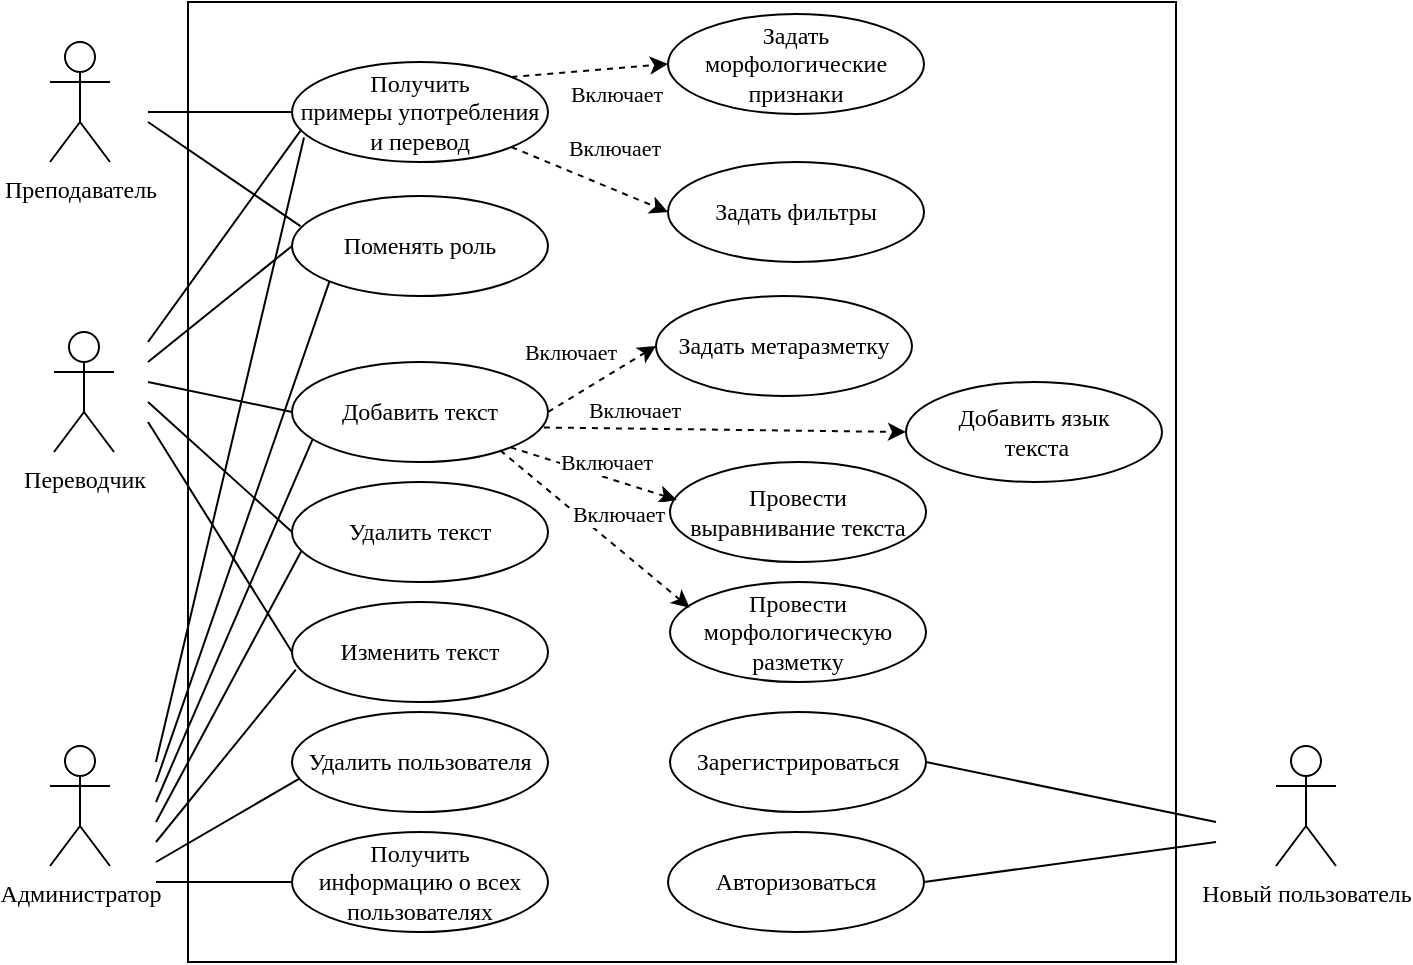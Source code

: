 <mxfile version="20.8.16" type="device"><diagram name="Страница 1" id="uStTXI9jwYcsTLUFA7QU"><mxGraphModel dx="1381" dy="819" grid="1" gridSize="10" guides="1" tooltips="1" connect="1" arrows="1" fold="1" page="1" pageScale="1" pageWidth="583" pageHeight="450" math="0" shadow="0"><root><mxCell id="0"/><mxCell id="1" parent="0"/><mxCell id="evZ_92Zj4FT_D5B8yNCr-30" value="" style="rounded=0;whiteSpace=wrap;html=1;fontFamily=Times New Roman;fillColor=none;" parent="1" vertex="1"><mxGeometry x="106" width="494" height="480" as="geometry"/></mxCell><mxCell id="evZ_92Zj4FT_D5B8yNCr-1" value="Переводчик" style="shape=umlActor;verticalLabelPosition=bottom;verticalAlign=top;html=1;fontFamily=Times New Roman;" parent="1" vertex="1"><mxGeometry x="39" y="165" width="30" height="60" as="geometry"/></mxCell><mxCell id="evZ_92Zj4FT_D5B8yNCr-2" value="Преподаватель" style="shape=umlActor;verticalLabelPosition=bottom;verticalAlign=top;html=1;fontFamily=Times New Roman;" parent="1" vertex="1"><mxGeometry x="37" y="20" width="30" height="60" as="geometry"/></mxCell><mxCell id="evZ_92Zj4FT_D5B8yNCr-3" value="Администратор" style="shape=umlActor;verticalLabelPosition=bottom;verticalAlign=top;html=1;fontFamily=Times New Roman;" parent="1" vertex="1"><mxGeometry x="37" y="372" width="30" height="60" as="geometry"/></mxCell><mxCell id="evZ_92Zj4FT_D5B8yNCr-4" value="Получить &lt;br&gt;примеры употребления и перевод" style="ellipse;whiteSpace=wrap;html=1;fontFamily=Times New Roman;" parent="1" vertex="1"><mxGeometry x="158" y="30" width="128" height="50" as="geometry"/></mxCell><mxCell id="evZ_92Zj4FT_D5B8yNCr-5" value="Задать морфологические признаки" style="ellipse;whiteSpace=wrap;html=1;fontFamily=Times New Roman;" parent="1" vertex="1"><mxGeometry x="346" y="6" width="128" height="50" as="geometry"/></mxCell><mxCell id="evZ_92Zj4FT_D5B8yNCr-6" value="Задать фильтры" style="ellipse;whiteSpace=wrap;html=1;fontFamily=Times New Roman;" parent="1" vertex="1"><mxGeometry x="346" y="80" width="128" height="50" as="geometry"/></mxCell><mxCell id="evZ_92Zj4FT_D5B8yNCr-7" value="Зарегистрироваться" style="ellipse;whiteSpace=wrap;html=1;fontFamily=Times New Roman;" parent="1" vertex="1"><mxGeometry x="347" y="355" width="128" height="50" as="geometry"/></mxCell><mxCell id="evZ_92Zj4FT_D5B8yNCr-8" value="Добавить текст" style="ellipse;whiteSpace=wrap;html=1;fontFamily=Times New Roman;" parent="1" vertex="1"><mxGeometry x="158" y="180" width="128" height="50" as="geometry"/></mxCell><mxCell id="evZ_92Zj4FT_D5B8yNCr-9" value="" style="endArrow=none;html=1;rounded=0;fontFamily=Times New Roman;entryX=0;entryY=0.5;entryDx=0;entryDy=0;" parent="1" target="evZ_92Zj4FT_D5B8yNCr-4" edge="1"><mxGeometry width="50" height="50" relative="1" as="geometry"><mxPoint x="86" y="55" as="sourcePoint"/><mxPoint x="426" y="120" as="targetPoint"/></mxGeometry></mxCell><mxCell id="evZ_92Zj4FT_D5B8yNCr-11" value="" style="endArrow=classic;html=1;rounded=0;fontFamily=Times New Roman;exitX=1;exitY=0;exitDx=0;exitDy=0;entryX=0;entryY=0.5;entryDx=0;entryDy=0;dashed=1;" parent="1" target="evZ_92Zj4FT_D5B8yNCr-5" edge="1"><mxGeometry width="50" height="50" relative="1" as="geometry"><mxPoint x="267.679" y="37.49" as="sourcePoint"/><mxPoint x="406" y="110" as="targetPoint"/></mxGeometry></mxCell><mxCell id="evZ_92Zj4FT_D5B8yNCr-12" value="Включает" style="edgeLabel;html=1;align=center;verticalAlign=middle;resizable=0;points=[];fontFamily=Times New Roman;" parent="evZ_92Zj4FT_D5B8yNCr-11" vertex="1" connectable="0"><mxGeometry x="-0.314" y="1" relative="1" as="geometry"><mxPoint x="25" y="11" as="offset"/></mxGeometry></mxCell><mxCell id="evZ_92Zj4FT_D5B8yNCr-13" value="" style="endArrow=classic;html=1;rounded=0;fontFamily=Times New Roman;exitX=1;exitY=1;exitDx=0;exitDy=0;entryX=0;entryY=0.5;entryDx=0;entryDy=0;dashed=1;" parent="1" target="evZ_92Zj4FT_D5B8yNCr-6" edge="1"><mxGeometry width="50" height="50" relative="1" as="geometry"><mxPoint x="267.679" y="72.51" as="sourcePoint"/><mxPoint x="406" y="110" as="targetPoint"/></mxGeometry></mxCell><mxCell id="evZ_92Zj4FT_D5B8yNCr-14" value="Включает" style="edgeLabel;html=1;align=center;verticalAlign=middle;resizable=0;points=[];fontFamily=Times New Roman;" parent="evZ_92Zj4FT_D5B8yNCr-13" vertex="1" connectable="0"><mxGeometry x="-0.574" y="-2" relative="1" as="geometry"><mxPoint x="35" y="-9" as="offset"/></mxGeometry></mxCell><mxCell id="evZ_92Zj4FT_D5B8yNCr-18" value="" style="endArrow=none;html=1;rounded=0;fontFamily=Times New Roman;entryX=0;entryY=0.5;entryDx=0;entryDy=0;" parent="1" target="evZ_92Zj4FT_D5B8yNCr-8" edge="1"><mxGeometry width="50" height="50" relative="1" as="geometry"><mxPoint x="86" y="190" as="sourcePoint"/><mxPoint x="406" as="targetPoint"/></mxGeometry></mxCell><mxCell id="evZ_92Zj4FT_D5B8yNCr-19" value="Удалить пользователя" style="ellipse;whiteSpace=wrap;html=1;fontFamily=Times New Roman;" parent="1" vertex="1"><mxGeometry x="158" y="355" width="128" height="50" as="geometry"/></mxCell><mxCell id="evZ_92Zj4FT_D5B8yNCr-20" value="Удалить текст" style="ellipse;whiteSpace=wrap;html=1;fontFamily=Times New Roman;" parent="1" vertex="1"><mxGeometry x="158" y="240" width="128" height="50" as="geometry"/></mxCell><mxCell id="evZ_92Zj4FT_D5B8yNCr-21" value="Изменить текст" style="ellipse;whiteSpace=wrap;html=1;fontFamily=Times New Roman;" parent="1" vertex="1"><mxGeometry x="158" y="300" width="128" height="50" as="geometry"/></mxCell><mxCell id="evZ_92Zj4FT_D5B8yNCr-27" value="" style="endArrow=none;html=1;rounded=0;fontFamily=Times New Roman;entryX=0.037;entryY=0.674;entryDx=0;entryDy=0;entryPerimeter=0;" parent="1" target="evZ_92Zj4FT_D5B8yNCr-4" edge="1"><mxGeometry width="50" height="50" relative="1" as="geometry"><mxPoint x="86" y="170" as="sourcePoint"/><mxPoint x="386" y="160" as="targetPoint"/></mxGeometry></mxCell><mxCell id="evZ_92Zj4FT_D5B8yNCr-28" value="" style="endArrow=none;html=1;rounded=0;fontFamily=Times New Roman;entryX=0;entryY=0.5;entryDx=0;entryDy=0;" parent="1" target="evZ_92Zj4FT_D5B8yNCr-20" edge="1"><mxGeometry width="50" height="50" relative="1" as="geometry"><mxPoint x="86" y="200" as="sourcePoint"/><mxPoint x="426" y="50" as="targetPoint"/></mxGeometry></mxCell><mxCell id="evZ_92Zj4FT_D5B8yNCr-29" value="" style="endArrow=none;html=1;rounded=0;fontFamily=Times New Roman;entryX=0;entryY=0.5;entryDx=0;entryDy=0;" parent="1" target="evZ_92Zj4FT_D5B8yNCr-21" edge="1"><mxGeometry width="50" height="50" relative="1" as="geometry"><mxPoint x="86" y="210" as="sourcePoint"/><mxPoint x="426" y="50" as="targetPoint"/></mxGeometry></mxCell><mxCell id="iYdNx9LtwmFdkAfy8QOW-1" value="Новый пользователь" style="shape=umlActor;verticalLabelPosition=bottom;verticalAlign=top;html=1;fontFamily=Times New Roman;" parent="1" vertex="1"><mxGeometry x="650" y="372" width="30" height="60" as="geometry"/></mxCell><mxCell id="iYdNx9LtwmFdkAfy8QOW-3" value="Авторизоваться" style="ellipse;whiteSpace=wrap;html=1;fontFamily=Times New Roman;" parent="1" vertex="1"><mxGeometry x="346" y="415" width="128" height="50" as="geometry"/></mxCell><mxCell id="iYdNx9LtwmFdkAfy8QOW-4" value="" style="endArrow=none;html=1;rounded=0;entryX=1;entryY=0.5;entryDx=0;entryDy=0;" parent="1" target="evZ_92Zj4FT_D5B8yNCr-7" edge="1"><mxGeometry width="50" height="50" relative="1" as="geometry"><mxPoint x="620" y="410" as="sourcePoint"/><mxPoint x="128" y="499" as="targetPoint"/></mxGeometry></mxCell><mxCell id="iYdNx9LtwmFdkAfy8QOW-5" value="" style="endArrow=none;html=1;rounded=0;entryX=1;entryY=0.5;entryDx=0;entryDy=0;" parent="1" target="iYdNx9LtwmFdkAfy8QOW-3" edge="1"><mxGeometry width="50" height="50" relative="1" as="geometry"><mxPoint x="620" y="420" as="sourcePoint"/><mxPoint x="338" y="519" as="targetPoint"/></mxGeometry></mxCell><mxCell id="7Cyu10b0jaQs5sOHBJuy-3" value="Получить &lt;br&gt;информацию о всех пользователях" style="ellipse;whiteSpace=wrap;html=1;fontFamily=Times New Roman;" parent="1" vertex="1"><mxGeometry x="158" y="415" width="128" height="50" as="geometry"/></mxCell><mxCell id="xTnqVLubEV9lQz5YfcLM-3" value="Поменять роль" style="ellipse;whiteSpace=wrap;html=1;fontFamily=Times New Roman;" parent="1" vertex="1"><mxGeometry x="158" y="97" width="128" height="50" as="geometry"/></mxCell><mxCell id="xTnqVLubEV9lQz5YfcLM-5" value="" style="endArrow=none;html=1;rounded=0;entryX=0;entryY=0.5;entryDx=0;entryDy=0;" parent="1" target="xTnqVLubEV9lQz5YfcLM-3" edge="1"><mxGeometry width="50" height="50" relative="1" as="geometry"><mxPoint x="86" y="180" as="sourcePoint"/><mxPoint x="216" y="40" as="targetPoint"/></mxGeometry></mxCell><mxCell id="xTnqVLubEV9lQz5YfcLM-6" value="" style="endArrow=none;html=1;rounded=0;entryX=0.033;entryY=0.302;entryDx=0;entryDy=0;entryPerimeter=0;" parent="1" target="xTnqVLubEV9lQz5YfcLM-3" edge="1"><mxGeometry width="50" height="50" relative="1" as="geometry"><mxPoint x="86" y="60" as="sourcePoint"/><mxPoint x="216" y="150" as="targetPoint"/></mxGeometry></mxCell><mxCell id="UNSvnp5L58BQbi3bUvmI-1" value="Задать метаразметку" style="ellipse;whiteSpace=wrap;html=1;fontFamily=Times New Roman;" vertex="1" parent="1"><mxGeometry x="340" y="147" width="128" height="50" as="geometry"/></mxCell><mxCell id="UNSvnp5L58BQbi3bUvmI-2" value="" style="endArrow=classic;html=1;rounded=0;exitX=1;exitY=0.5;exitDx=0;exitDy=0;entryX=0;entryY=0.5;entryDx=0;entryDy=0;dashed=1;" edge="1" parent="1" source="evZ_92Zj4FT_D5B8yNCr-8" target="UNSvnp5L58BQbi3bUvmI-1"><mxGeometry width="50" height="50" relative="1" as="geometry"><mxPoint x="240" y="240" as="sourcePoint"/><mxPoint x="290" y="190" as="targetPoint"/></mxGeometry></mxCell><mxCell id="UNSvnp5L58BQbi3bUvmI-3" value="&lt;font face=&quot;Times New Roman&quot;&gt;Включает&lt;/font&gt;" style="edgeLabel;html=1;align=center;verticalAlign=middle;resizable=0;points=[];" vertex="1" connectable="0" parent="UNSvnp5L58BQbi3bUvmI-2"><mxGeometry x="0.249" relative="1" as="geometry"><mxPoint x="-23" y="-10" as="offset"/></mxGeometry></mxCell><mxCell id="UNSvnp5L58BQbi3bUvmI-4" value="Добавить язык&lt;br&gt;&amp;nbsp;текста" style="ellipse;whiteSpace=wrap;html=1;fontFamily=Times New Roman;" vertex="1" parent="1"><mxGeometry x="465" y="190" width="128" height="50" as="geometry"/></mxCell><mxCell id="UNSvnp5L58BQbi3bUvmI-5" value="" style="endArrow=classic;html=1;rounded=0;exitX=0.984;exitY=0.655;exitDx=0;exitDy=0;entryX=0;entryY=0.5;entryDx=0;entryDy=0;dashed=1;exitPerimeter=0;" edge="1" parent="1" source="evZ_92Zj4FT_D5B8yNCr-8" target="UNSvnp5L58BQbi3bUvmI-4"><mxGeometry width="50" height="50" relative="1" as="geometry"><mxPoint x="292" y="200" as="sourcePoint"/><mxPoint x="352" y="190" as="targetPoint"/></mxGeometry></mxCell><mxCell id="UNSvnp5L58BQbi3bUvmI-6" value="&lt;font face=&quot;Times New Roman&quot;&gt;Включает&lt;/font&gt;" style="edgeLabel;html=1;align=center;verticalAlign=middle;resizable=0;points=[];" vertex="1" connectable="0" parent="UNSvnp5L58BQbi3bUvmI-5"><mxGeometry x="0.249" relative="1" as="geometry"><mxPoint x="-68" y="-10" as="offset"/></mxGeometry></mxCell><mxCell id="UNSvnp5L58BQbi3bUvmI-7" value="Провести &lt;br&gt;выравнивание текста" style="ellipse;whiteSpace=wrap;html=1;fontFamily=Times New Roman;" vertex="1" parent="1"><mxGeometry x="347" y="230" width="128" height="50" as="geometry"/></mxCell><mxCell id="UNSvnp5L58BQbi3bUvmI-8" value="" style="endArrow=classic;html=1;rounded=0;exitX=1;exitY=1;exitDx=0;exitDy=0;entryX=0.027;entryY=0.38;entryDx=0;entryDy=0;dashed=1;entryPerimeter=0;" edge="1" parent="1" source="evZ_92Zj4FT_D5B8yNCr-8" target="UNSvnp5L58BQbi3bUvmI-7"><mxGeometry width="50" height="50" relative="1" as="geometry"><mxPoint x="287.04" y="196.7" as="sourcePoint"/><mxPoint x="358" y="231" as="targetPoint"/></mxGeometry></mxCell><mxCell id="UNSvnp5L58BQbi3bUvmI-9" value="&lt;font face=&quot;Times New Roman&quot;&gt;Включает&lt;/font&gt;" style="edgeLabel;html=1;align=center;verticalAlign=middle;resizable=0;points=[];" vertex="1" connectable="0" parent="UNSvnp5L58BQbi3bUvmI-8"><mxGeometry x="0.249" relative="1" as="geometry"><mxPoint x="-4" y="-9" as="offset"/></mxGeometry></mxCell><mxCell id="UNSvnp5L58BQbi3bUvmI-10" value="Провести морфологическую разметку" style="ellipse;whiteSpace=wrap;html=1;fontFamily=Times New Roman;" vertex="1" parent="1"><mxGeometry x="347" y="290" width="128" height="50" as="geometry"/></mxCell><mxCell id="UNSvnp5L58BQbi3bUvmI-11" value="" style="endArrow=classic;html=1;rounded=0;exitX=0.813;exitY=0.883;exitDx=0;exitDy=0;entryX=0.077;entryY=0.258;entryDx=0;entryDy=0;dashed=1;entryPerimeter=0;exitPerimeter=0;" edge="1" parent="1" source="evZ_92Zj4FT_D5B8yNCr-8" target="UNSvnp5L58BQbi3bUvmI-10"><mxGeometry width="50" height="50" relative="1" as="geometry"><mxPoint x="277.55" y="232.562" as="sourcePoint"/><mxPoint x="360.456" y="259" as="targetPoint"/></mxGeometry></mxCell><mxCell id="UNSvnp5L58BQbi3bUvmI-12" value="&lt;font face=&quot;Times New Roman&quot;&gt;Включает&lt;/font&gt;" style="edgeLabel;html=1;align=center;verticalAlign=middle;resizable=0;points=[];" vertex="1" connectable="0" parent="UNSvnp5L58BQbi3bUvmI-11"><mxGeometry x="0.249" relative="1" as="geometry"><mxPoint x="-1" y="-18" as="offset"/></mxGeometry></mxCell><mxCell id="UNSvnp5L58BQbi3bUvmI-13" value="" style="endArrow=none;html=1;rounded=0;fontFamily=Times New Roman;entryX=0.015;entryY=0.676;entryDx=0;entryDy=0;entryPerimeter=0;" edge="1" parent="1" target="evZ_92Zj4FT_D5B8yNCr-21"><mxGeometry width="50" height="50" relative="1" as="geometry"><mxPoint x="90" y="420" as="sourcePoint"/><mxPoint x="350" y="380" as="targetPoint"/></mxGeometry></mxCell><mxCell id="UNSvnp5L58BQbi3bUvmI-14" value="" style="endArrow=none;html=1;rounded=0;fontFamily=Times New Roman;entryX=0;entryY=0.5;entryDx=0;entryDy=0;" edge="1" parent="1" target="7Cyu10b0jaQs5sOHBJuy-3"><mxGeometry width="50" height="50" relative="1" as="geometry"><mxPoint x="90" y="440" as="sourcePoint"/><mxPoint x="250" y="380" as="targetPoint"/></mxGeometry></mxCell><mxCell id="UNSvnp5L58BQbi3bUvmI-15" value="" style="endArrow=none;html=1;rounded=0;fontFamily=Times New Roman;entryX=0.047;entryY=0.756;entryDx=0;entryDy=0;entryPerimeter=0;" edge="1" parent="1" target="evZ_92Zj4FT_D5B8yNCr-4"><mxGeometry width="50" height="50" relative="1" as="geometry"><mxPoint x="90" y="380" as="sourcePoint"/><mxPoint x="380" y="220" as="targetPoint"/></mxGeometry></mxCell><mxCell id="UNSvnp5L58BQbi3bUvmI-16" value="" style="endArrow=none;html=1;rounded=0;fontFamily=Times New Roman;entryX=0;entryY=1;entryDx=0;entryDy=0;" edge="1" parent="1" target="xTnqVLubEV9lQz5YfcLM-3"><mxGeometry width="50" height="50" relative="1" as="geometry"><mxPoint x="90" y="390" as="sourcePoint"/><mxPoint x="380" y="220" as="targetPoint"/></mxGeometry></mxCell><mxCell id="UNSvnp5L58BQbi3bUvmI-17" value="" style="endArrow=none;html=1;rounded=0;fontFamily=Times New Roman;entryX=0.08;entryY=0.776;entryDx=0;entryDy=0;entryPerimeter=0;" edge="1" parent="1" target="evZ_92Zj4FT_D5B8yNCr-8"><mxGeometry width="50" height="50" relative="1" as="geometry"><mxPoint x="90" y="400" as="sourcePoint"/><mxPoint x="220" y="310" as="targetPoint"/></mxGeometry></mxCell><mxCell id="UNSvnp5L58BQbi3bUvmI-18" value="" style="endArrow=none;html=1;rounded=0;fontFamily=Times New Roman;entryX=0.036;entryY=0.693;entryDx=0;entryDy=0;entryPerimeter=0;" edge="1" parent="1" target="evZ_92Zj4FT_D5B8yNCr-20"><mxGeometry width="50" height="50" relative="1" as="geometry"><mxPoint x="90" y="410" as="sourcePoint"/><mxPoint x="250" y="290" as="targetPoint"/></mxGeometry></mxCell><mxCell id="UNSvnp5L58BQbi3bUvmI-19" value="" style="endArrow=none;html=1;rounded=0;fontFamily=Times New Roman;entryX=0.027;entryY=0.669;entryDx=0;entryDy=0;entryPerimeter=0;" edge="1" parent="1" target="evZ_92Zj4FT_D5B8yNCr-19"><mxGeometry width="50" height="50" relative="1" as="geometry"><mxPoint x="90" y="430" as="sourcePoint"/><mxPoint x="250" y="380" as="targetPoint"/></mxGeometry></mxCell></root></mxGraphModel></diagram></mxfile>